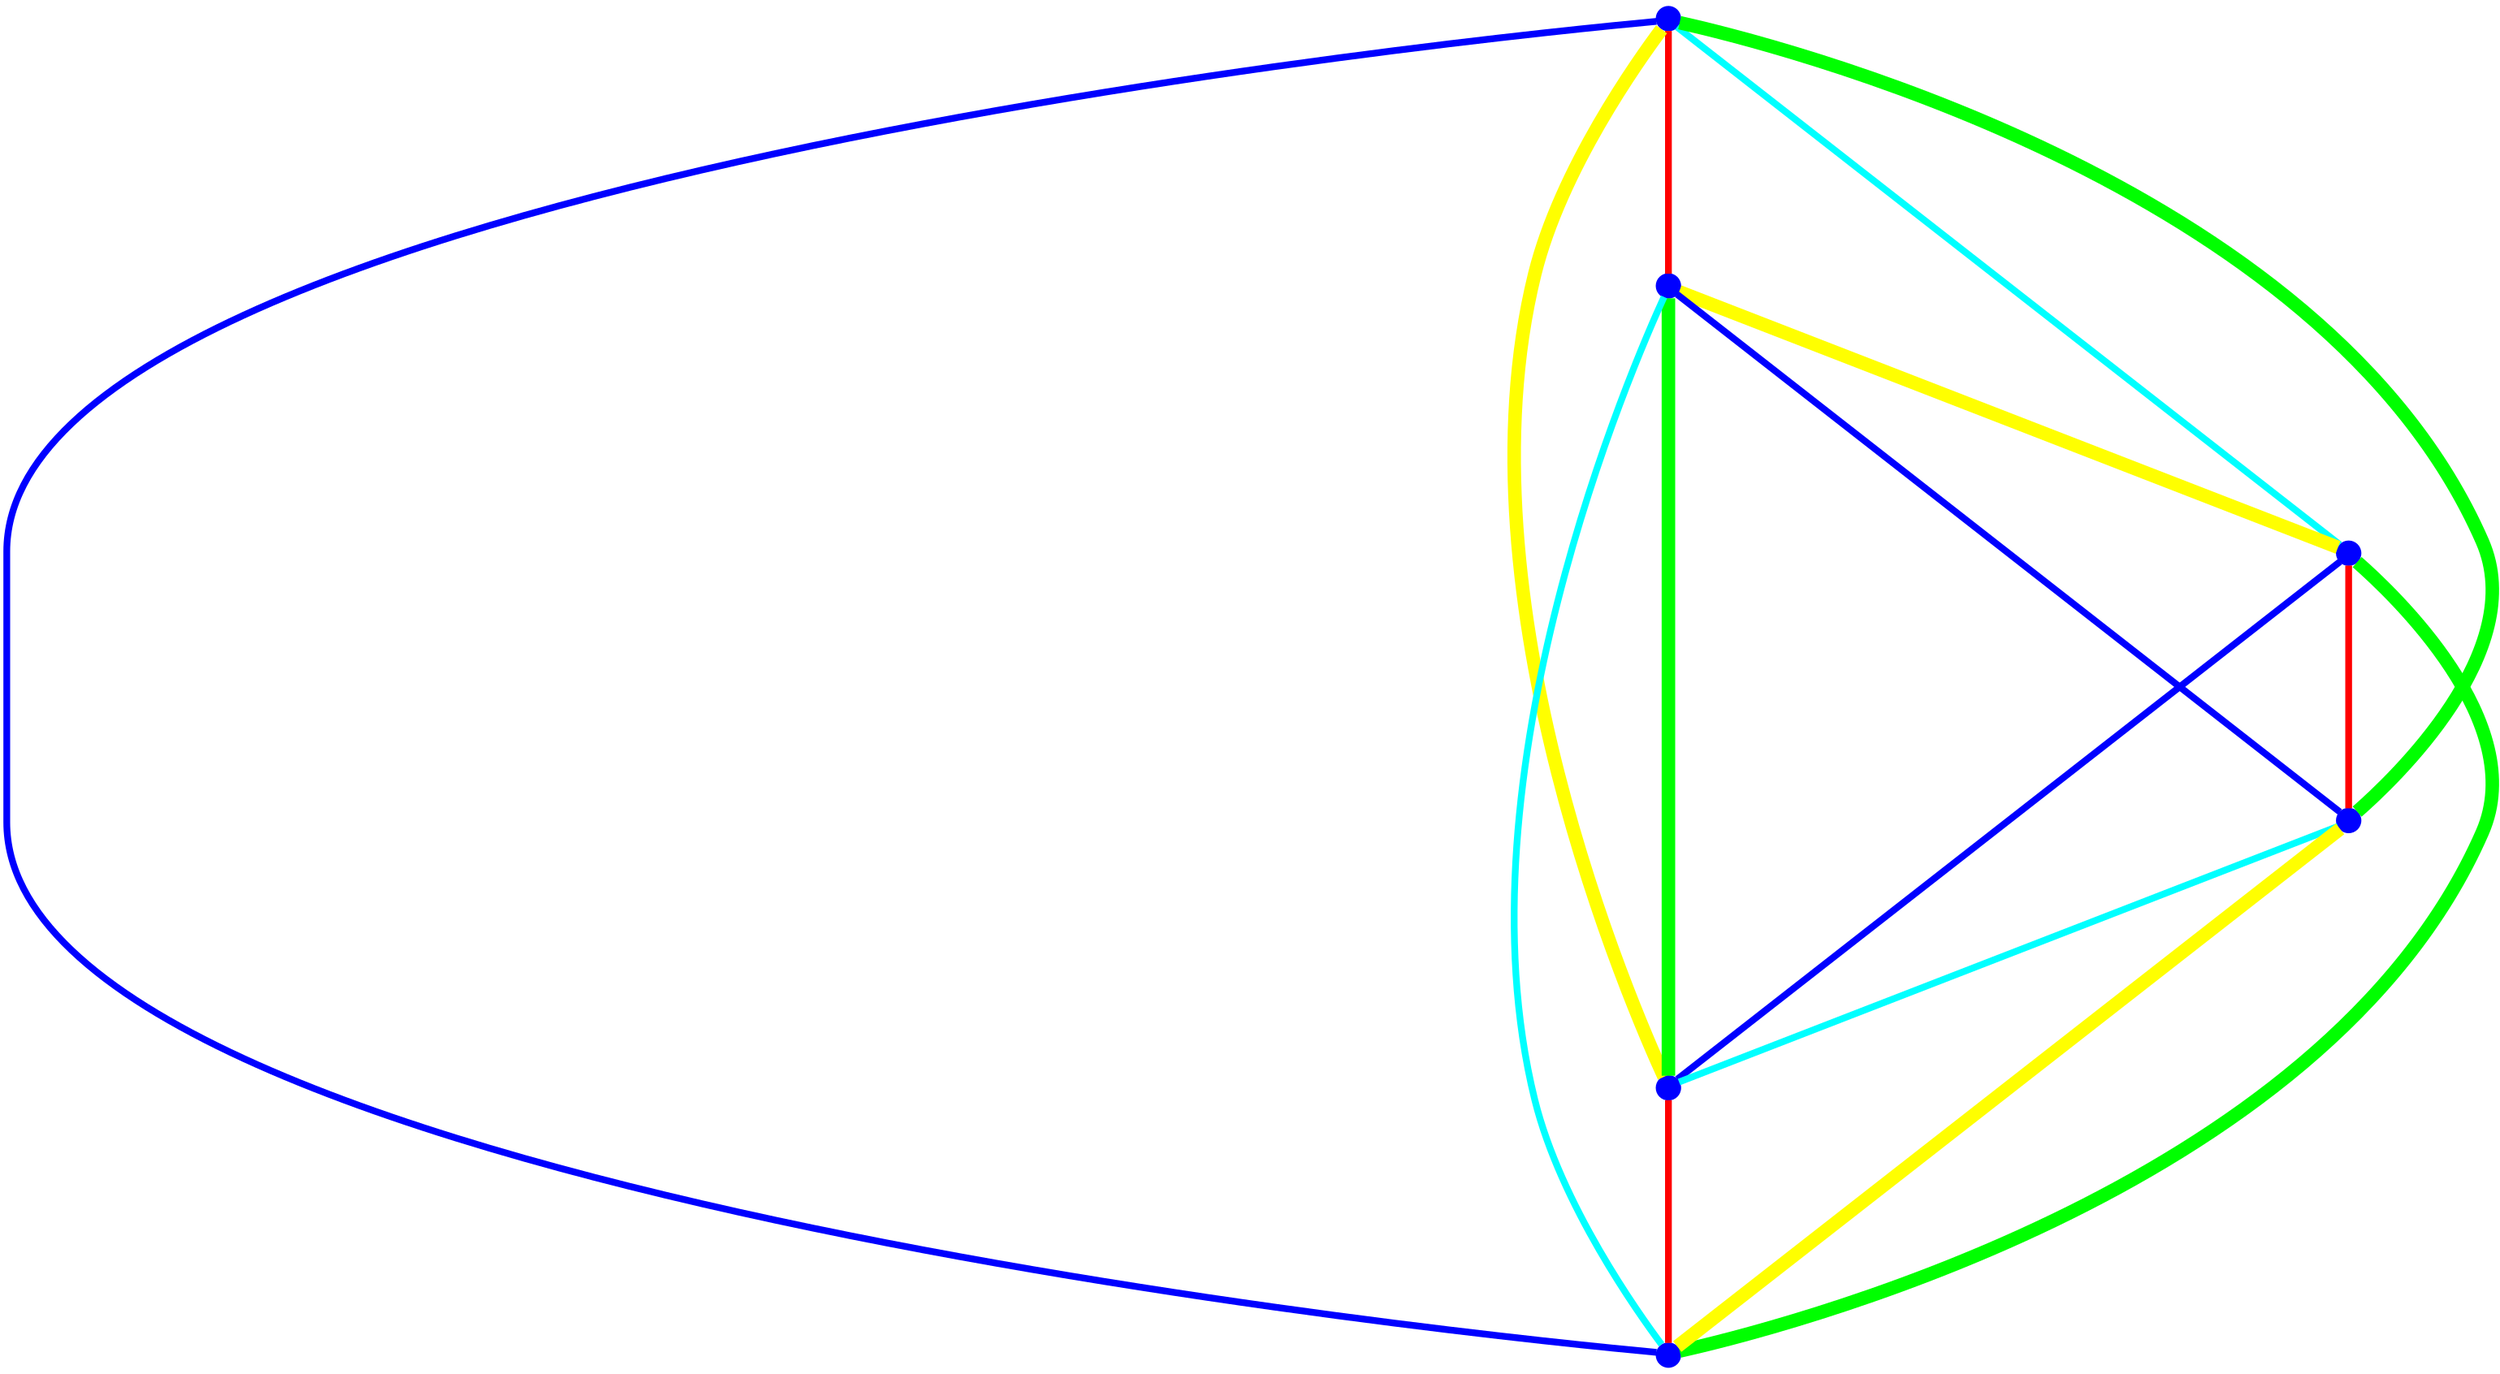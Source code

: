 graph {
ranksep=2
nodesep=2
node [label="" shape=circle style=filled fixedsize=true color=blue fillcolor=blue width=0.2];
"1" -- "2" [style="solid",penwidth="4",color="red"];
"1" -- "3" [style="solid",penwidth="4",color="cyan"];
"1" -- "4" [style="solid",penwidth="8",color="green"];
"1" -- "5" [style="solid",penwidth="8",color="yellow"];
"1" -- "6" [style="solid",penwidth="4",color="blue"];
"2" -- "3" [style="solid",penwidth="8",color="yellow"];
"2" -- "4" [style="solid",penwidth="4",color="blue"];
"2" -- "5" [style="solid",penwidth="8",color="green"];
"2" -- "6" [style="solid",penwidth="4",color="cyan"];
"3" -- "4" [style="solid",penwidth="4",color="red"];
"3" -- "5" [style="solid",penwidth="4",color="blue"];
"3" -- "6" [style="solid",penwidth="8",color="green"];
"4" -- "5" [style="solid",penwidth="4",color="cyan"];
"4" -- "6" [style="solid",penwidth="8",color="yellow"];
"5" -- "6" [style="solid",penwidth="4",color="red"];
}
